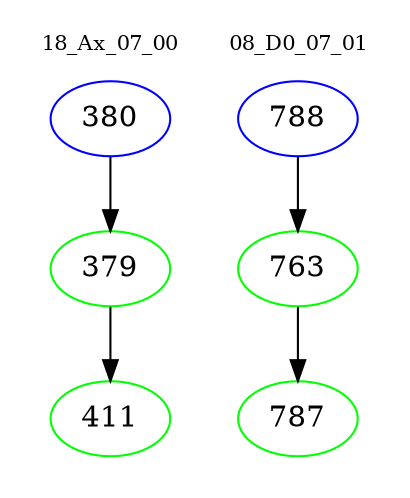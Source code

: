 digraph{
subgraph cluster_0 {
color = white
label = "18_Ax_07_00";
fontsize=10;
T0_380 [label="380", color="blue"]
T0_380 -> T0_379 [color="black"]
T0_379 [label="379", color="green"]
T0_379 -> T0_411 [color="black"]
T0_411 [label="411", color="green"]
}
subgraph cluster_1 {
color = white
label = "08_D0_07_01";
fontsize=10;
T1_788 [label="788", color="blue"]
T1_788 -> T1_763 [color="black"]
T1_763 [label="763", color="green"]
T1_763 -> T1_787 [color="black"]
T1_787 [label="787", color="green"]
}
}

